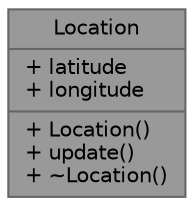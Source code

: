digraph "Location"
{
 // LATEX_PDF_SIZE
  bgcolor="transparent";
  edge [fontname=Helvetica,fontsize=10,labelfontname=Helvetica,labelfontsize=10];
  node [fontname=Helvetica,fontsize=10,shape=box,height=0.2,width=0.4];
  Node1 [shape=record,label="{Location\n|+ latitude\l+ longitude\l|+ Location()\l+ update()\l+ ~Location()\l}",height=0.2,width=0.4,color="gray40", fillcolor="grey60", style="filled", fontcolor="black",tooltip="Declaration of the class Location."];
}
